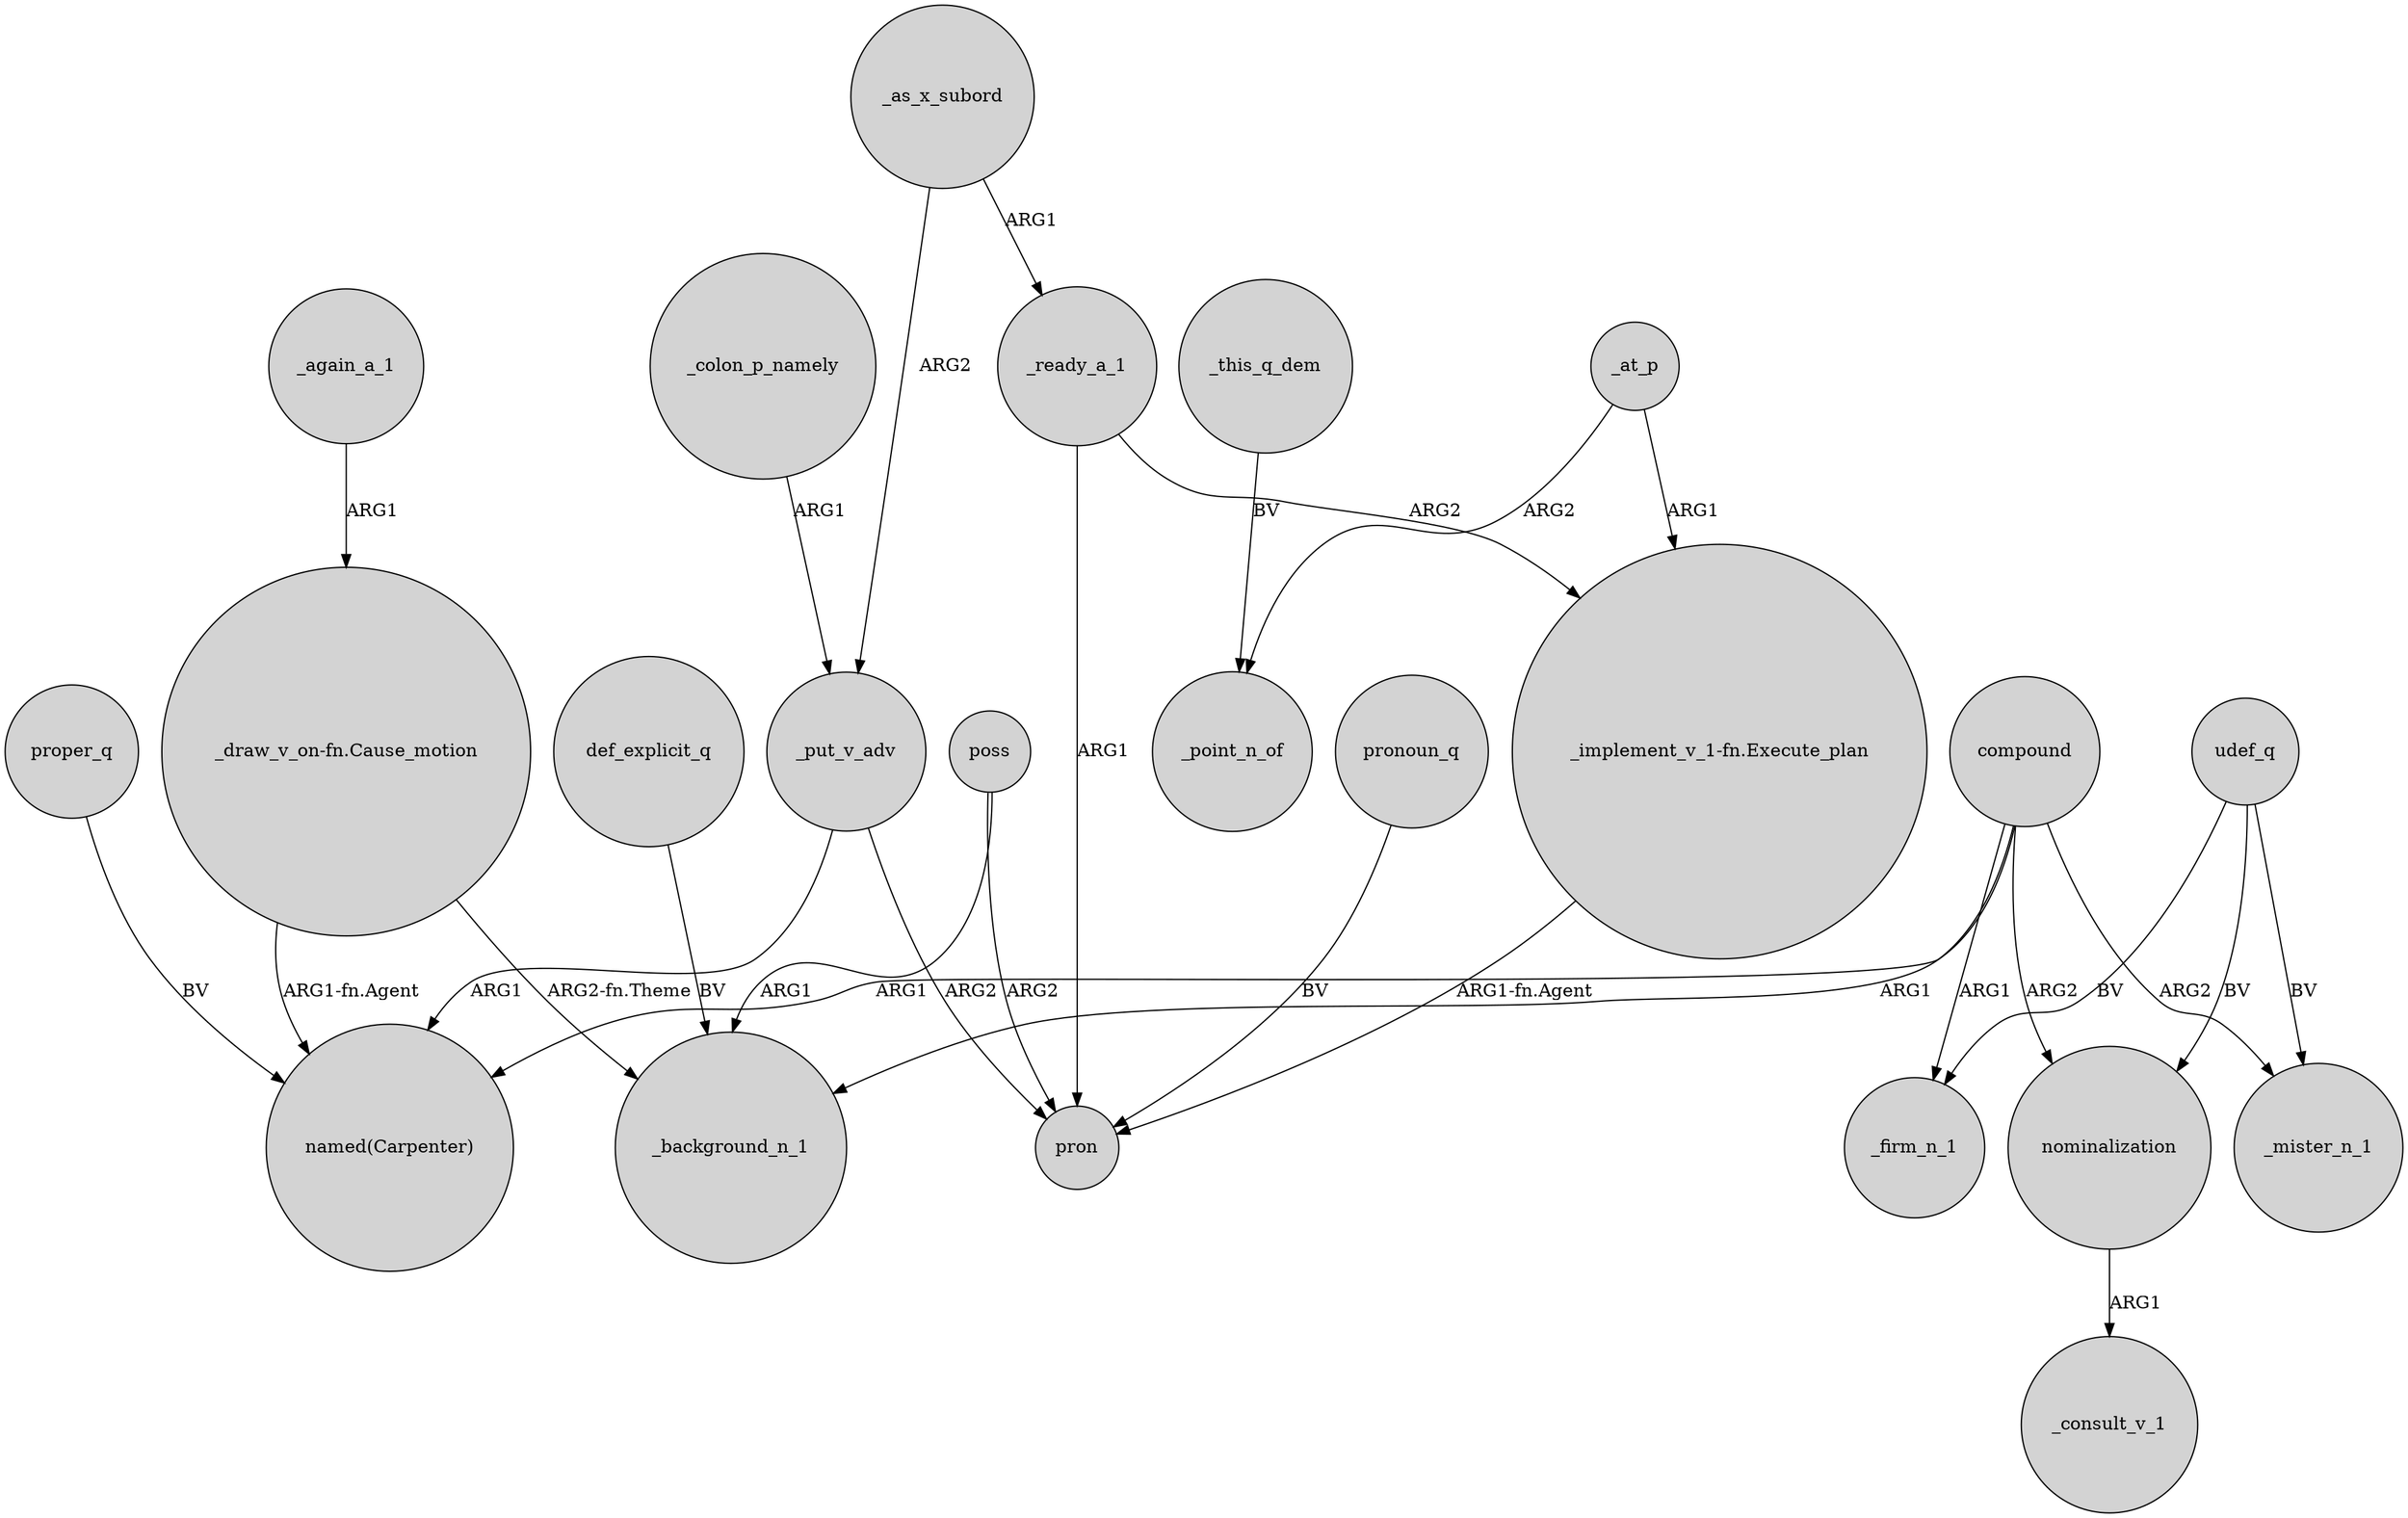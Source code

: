 digraph {
	node [shape=circle style=filled]
	_colon_p_namely -> _put_v_adv [label=ARG1]
	_put_v_adv -> "named(Carpenter)" [label=ARG1]
	poss -> pron [label=ARG2]
	"_draw_v_on-fn.Cause_motion" -> _background_n_1 [label="ARG2-fn.Theme"]
	_at_p -> "_implement_v_1-fn.Execute_plan" [label=ARG1]
	_ready_a_1 -> pron [label=ARG1]
	_again_a_1 -> "_draw_v_on-fn.Cause_motion" [label=ARG1]
	compound -> _mister_n_1 [label=ARG2]
	"_implement_v_1-fn.Execute_plan" -> pron [label="ARG1-fn.Agent"]
	_as_x_subord -> _ready_a_1 [label=ARG1]
	udef_q -> _firm_n_1 [label=BV]
	udef_q -> _mister_n_1 [label=BV]
	compound -> nominalization [label=ARG2]
	_this_q_dem -> _point_n_of [label=BV]
	pronoun_q -> pron [label=BV]
	"_draw_v_on-fn.Cause_motion" -> "named(Carpenter)" [label="ARG1-fn.Agent"]
	compound -> "named(Carpenter)" [label=ARG1]
	_ready_a_1 -> "_implement_v_1-fn.Execute_plan" [label=ARG2]
	_as_x_subord -> _put_v_adv [label=ARG2]
	_put_v_adv -> pron [label=ARG2]
	compound -> _firm_n_1 [label=ARG1]
	udef_q -> nominalization [label=BV]
	poss -> _background_n_1 [label=ARG1]
	_at_p -> _point_n_of [label=ARG2]
	proper_q -> "named(Carpenter)" [label=BV]
	def_explicit_q -> _background_n_1 [label=BV]
	nominalization -> _consult_v_1 [label=ARG1]
	compound -> _background_n_1 [label=ARG1]
}
